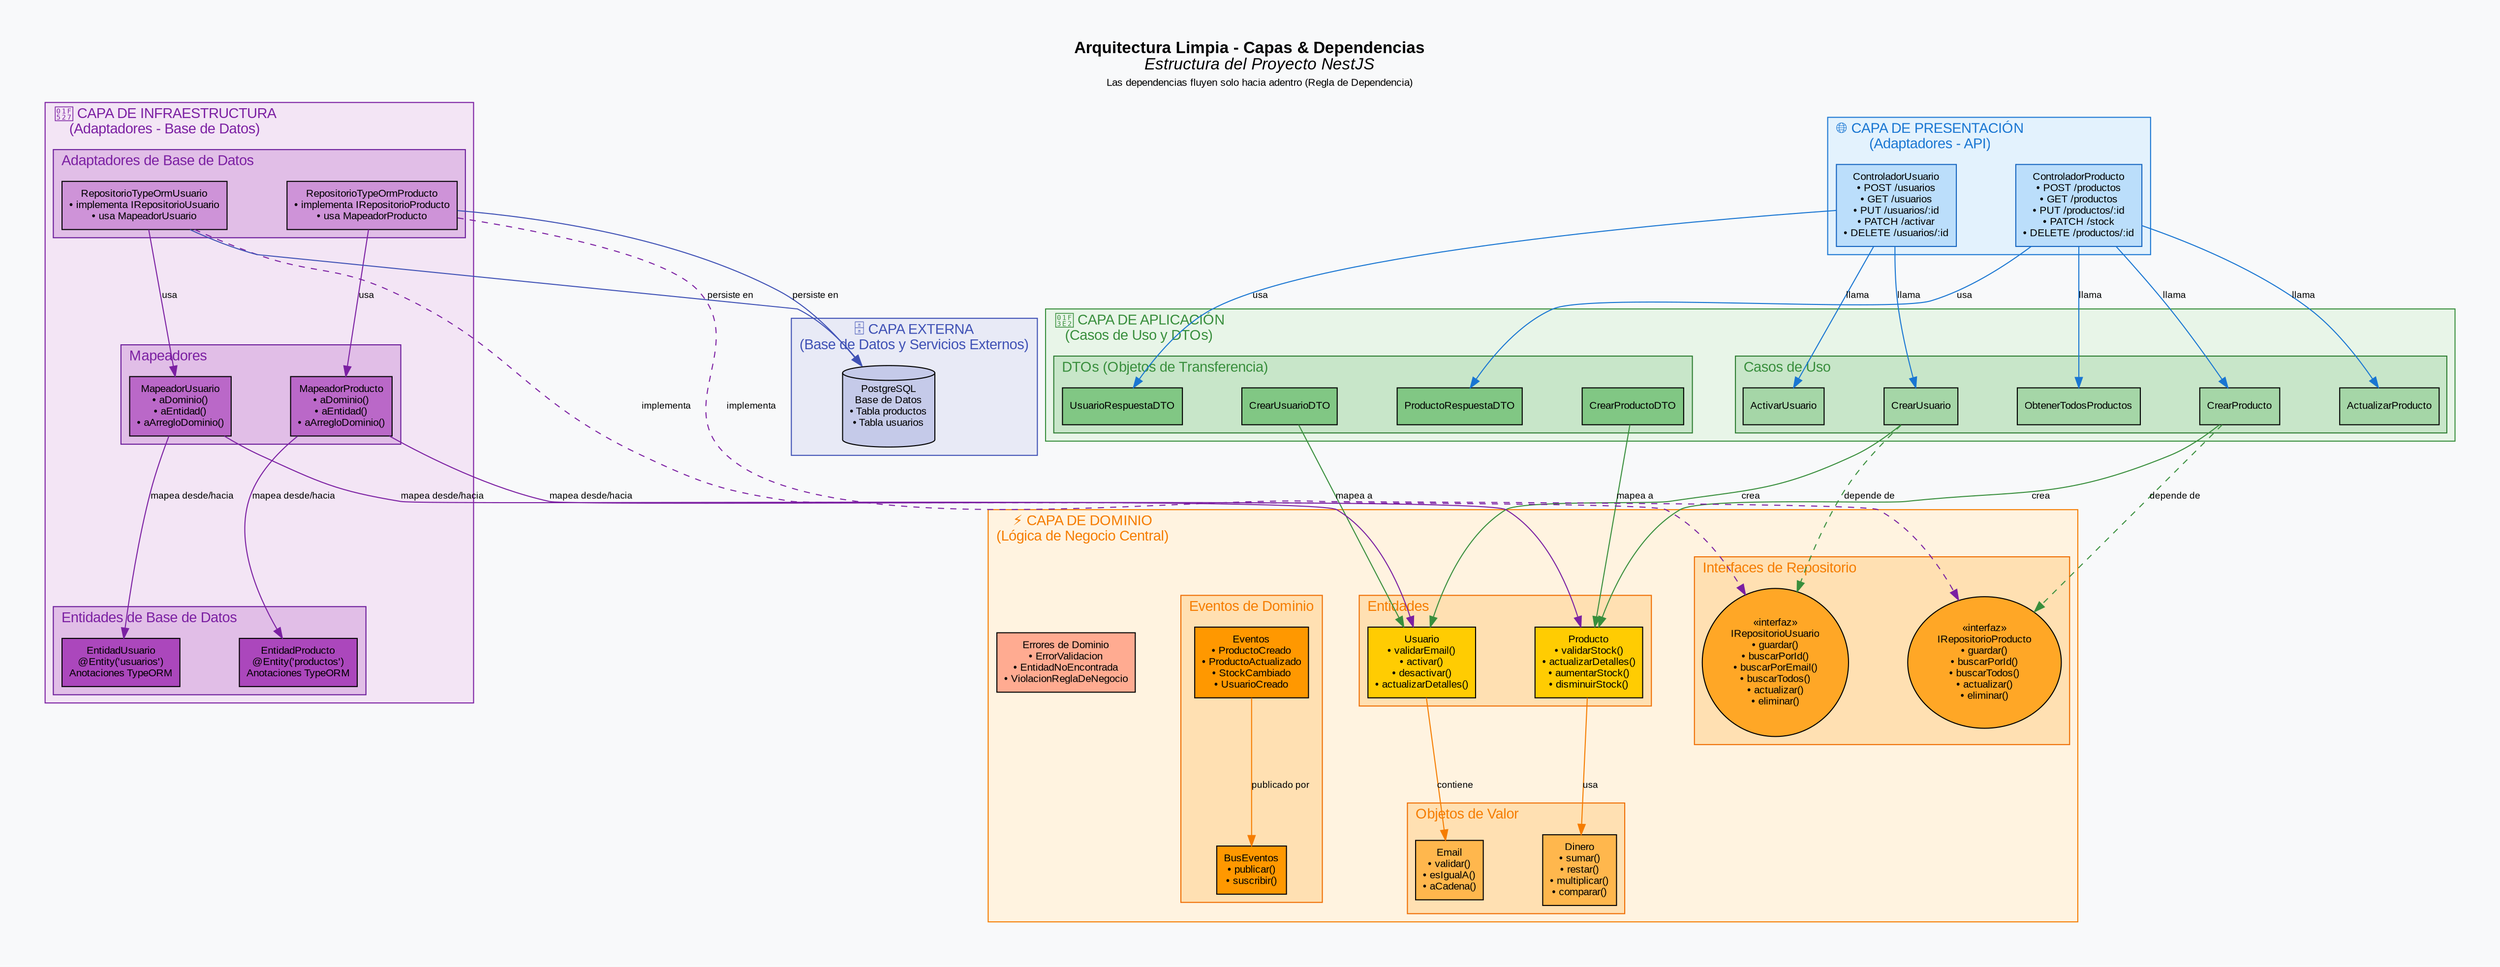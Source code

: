 digraph ArquitecturaLimpiaCapas {
    rankdir=TB;
    
    // Configuración global
    graph [
        fontname="Arial, sans-serif"
        fontsize=12
        bgcolor="#f8f9fa"
        style=filled
        pad=0.5
        nodesep=0.8
        ranksep=1.2
    ];
    
    node [
        fontname="Arial, sans-serif"
        fontsize=10
        style=filled
        shape=box
        margin=0.1
    ];
    
    edge [
        fontname="Arial, sans-serif"
        fontsize=9
        color="#666666"
    ];

    // Definición de capas con colores profesionales
    subgraph cluster_presentation {
        label="🌐 CAPA DE PRESENTACIÓN\n(Adaptadores - API)";
        style=filled;
        fillcolor="#e3f2fd";
        color="#1976d2";
        fontcolor="#1976d2";
        fontsize=14;
        labeljust="l";
        
        ProductController [
            label="ControladorProducto\n• POST /productos\n• GET /productos\n• PUT /productos/:id\n• PATCH /stock\n• DELETE /productos/:id"
            fillcolor="#bbdefb"
            color="#1565c0"
        ];
        
        UserController [
            label="ControladorUsuario\n• POST /usuarios\n• GET /usuarios\n• PUT /usuarios/:id\n• PATCH /activar\n• DELETE /usuarios/:id"
            fillcolor="#bbdefb"
            color="#1565c0"
        ];
    }

    subgraph cluster_application {
        label="🏢 CAPA DE APLICACIÓN\n(Casos de Uso y DTOs)";
        style=filled;
        fillcolor="#e8f5e8";
        color="#388e3c";
        fontcolor="#388e3c";
        fontsize=14;
        labeljust="l";
        
        // Casos de Uso
        subgraph cluster_usecases {
            label="Casos de Uso";
            style=filled;
            fillcolor="#c8e6c9";
            color="#2e7d32";
            
            CrearProducto [label="CrearProducto" fillcolor="#a5d6a7"];
            ObtenerTodosProductos [label="ObtenerTodosProductos" fillcolor="#a5d6a7"];
            ActualizarProducto [label="ActualizarProducto" fillcolor="#a5d6a7"];
            CrearUsuario [label="CrearUsuario" fillcolor="#a5d6a7"];
            ActivarUsuario [label="ActivarUsuario" fillcolor="#a5d6a7"];
        }
        
        // DTOs
        subgraph cluster_dtos {
            label="DTOs (Objetos de Transferencia)";
            style=filled;
            fillcolor="#c8e6c9";
            color="#2e7d32";
            
            CrearProductoDTO [label="CrearProductoDTO" fillcolor="#81c784"];
            ProductoRespuestaDTO [label="ProductoRespuestaDTO" fillcolor="#81c784"];
            CrearUsuarioDTO [label="CrearUsuarioDTO" fillcolor="#81c784"];
            UsuarioRespuestaDTO [label="UsuarioRespuestaDTO" fillcolor="#81c784"];
        }
    }

    subgraph cluster_domain {
        label="⚡ CAPA DE DOMINIO\n(Lógica de Negocio Central)";
        style=filled;
        fillcolor="#fff3e0";
        color="#f57c00";
        fontcolor="#f57c00";
        fontsize=14;
        labeljust="l";
        
        // Entidades
        subgraph cluster_entities {
            label="Entidades";
            style=filled;
            fillcolor="#ffe0b2";
            color="#ef6c00";
            
            Producto [
                label="Producto\n• validarStock()\n• actualizarDetalles()\n• aumentarStock()\n• disminuirStock()"
                fillcolor="#ffcc02"
            ];
            
            Usuario [
                label="Usuario\n• validarEmail()\n• activar()\n• desactivar()\n• actualizarDetalles()"
                fillcolor="#ffcc02"
            ];
        }
        
        // Objetos de Valor
        subgraph cluster_valueobjects {
            label="Objetos de Valor";
            style=filled;
            fillcolor="#ffe0b2";
            color="#ef6c00";
            
            Email [
                label="Email\n• validar()\n• esIgualA()\n• aCadena()"
                fillcolor="#ffb74d"
            ];
            
            Dinero [
                label="Dinero\n• sumar()\n• restar()\n• multiplicar()\n• comparar()"
                fillcolor="#ffb74d"
            ];
        }
        
        // Interfaces de Repositorio
        subgraph cluster_repositories {
            label="Interfaces de Repositorio";
            style=filled;
            fillcolor="#ffe0b2";
            color="#ef6c00";
            
            IRepositorioProducto [
                label="«interfaz»\nIRepositorioProducto\n• guardar()\n• buscarPorId()\n• buscarTodos()\n• actualizar()\n• eliminar()"
                fillcolor="#ffa726"
                shape=ellipse
            ];
            
            IRepositorioUsuario [
                label="«interfaz»\nIRepositorioUsuario\n• guardar()\n• buscarPorId()\n• buscarPorEmail()\n• buscarTodos()\n• actualizar()\n• eliminar()"
                fillcolor="#ffa726"
                shape=ellipse
            ];
        }
        
        // Eventos
        subgraph cluster_events {
            label="Eventos de Dominio";
            style=filled;
            fillcolor="#ffe0b2";
            color="#ef6c00";
            
            EventosDominio [
                label="Eventos\n• ProductoCreado\n• ProductoActualizado\n• StockCambiado\n• UsuarioCreado"
                fillcolor="#ff9800"
            ];
            
            BusEventos [
                label="BusEventos\n• publicar()\n• suscribir()"
                fillcolor="#ff9800"
            ];
        }
        
        // Errores
        ErroresDominio [
            label="Errores de Dominio\n• ErrorValidacion\n• EntidadNoEncontrada\n• ViolacionReglaDeNegocio"
            fillcolor="#ffab91"
        ];
    }

    subgraph cluster_infrastructure {
        label="🔧 CAPA DE INFRAESTRUCTURA\n(Adaptadores - Base de Datos)";
        style=filled;
        fillcolor="#f3e5f5";
        color="#7b1fa2";
        fontcolor="#7b1fa2";
        fontsize=14;
        labeljust="l";
        
        // Adaptadores de Base de Datos
        subgraph cluster_db {
            label="Adaptadores de Base de Datos";
            style=filled;
            fillcolor="#e1bee7";
            color="#6a1b9a";
            
            RepositorioTypeOrmProducto [
                label="RepositorioTypeOrmProducto\n• implementa IRepositorioProducto\n• usa MapeadorProducto"
                fillcolor="#ce93d8"
            ];
            
            RepositorioTypeOrmUsuario [
                label="RepositorioTypeOrmUsuario\n• implementa IRepositorioUsuario\n• usa MapeadorUsuario"
                fillcolor="#ce93d8"
            ];
        }
        
        // Mapeadores
        subgraph cluster_mappers {
            label="Mapeadores";
            style=filled;
            fillcolor="#e1bee7";
            color="#6a1b9a";
            
            MapeadorProducto [
                label="MapeadorProducto\n• aDominio()\n• aEntidad()\n• aArregloDominio()"
                fillcolor="#ba68c8"
            ];
            
            MapeadorUsuario [
                label="MapeadorUsuario\n• aDominio()\n• aEntidad()\n• aArregloDominio()"
                fillcolor="#ba68c8"
            ];
        }
        
        // Entidades de Base de Datos
        subgraph cluster_entities_db {
            label="Entidades de Base de Datos";
            style=filled;
            fillcolor="#e1bee7";
            color="#6a1b9a";
            
            EntidadProducto [
                label="EntidadProducto\n@Entity('productos')\nAnotaciones TypeORM"
                fillcolor="#ab47bc"
            ];
            
            EntidadUsuario [
                label="EntidadUsuario\n@Entity('usuarios')\nAnotaciones TypeORM"
                fillcolor="#ab47bc"
            ];
        }
    }

    subgraph cluster_external {
        label="🗄️ CAPA EXTERNA\n(Base de Datos y Servicios Externos)";
        style=filled;
        fillcolor="#e8eaf6";
        color="#3f51b5";
        fontcolor="#3f51b5";
        fontsize=14;
        labeljust="l";
        
        PostgreSQL [
            label="PostgreSQL\nBase de Datos\n• Tabla productos\n• Tabla usuarios"
            fillcolor="#c5cae9"
            shape=cylinder
        ];
    }

    // Definir dependencias entre capas (solo hacia adentro)
    
    // Presentación -> Aplicación
    ProductController -> CrearProducto [label="llama" color="#1976d2"];
    ProductController -> ObtenerTodosProductos [label="llama" color="#1976d2"];
    ProductController -> ActualizarProducto [label="llama" color="#1976d2"];
    ProductController -> ProductoRespuestaDTO [label="usa" color="#1976d2"];
    
    UserController -> CrearUsuario [label="llama" color="#1976d2"];
    UserController -> ActivarUsuario [label="llama" color="#1976d2"];
    UserController -> UsuarioRespuestaDTO [label="usa" color="#1976d2"];

    // Aplicación -> Dominio
    CrearProducto -> Producto [label="crea" color="#388e3c"];
    CrearProducto -> IRepositorioProducto [label="depende de" color="#388e3c" style=dashed];
    CrearUsuario -> Usuario [label="crea" color="#388e3c"];
    CrearUsuario -> IRepositorioUsuario [label="depende de" color="#388e3c" style=dashed];
    
    CrearProductoDTO -> Producto [label="mapea a" color="#388e3c"];
    CrearUsuarioDTO -> Usuario [label="mapea a" color="#388e3c"];

    // Relaciones internas del dominio
    Usuario -> Email [label="contiene" color="#f57c00"];
    Producto -> Dinero [label="usa" color="#f57c00"];
    EventosDominio -> BusEventos [label="publicado por" color="#f57c00"];

    // Infraestructura -> Dominio (implementa)
    RepositorioTypeOrmProducto -> IRepositorioProducto [label="implementa" color="#7b1fa2" style=dashed];
    RepositorioTypeOrmUsuario -> IRepositorioUsuario [label="implementa" color="#7b1fa2" style=dashed];
    
    // Infraestructura interna
    RepositorioTypeOrmProducto -> MapeadorProducto [label="usa" color="#7b1fa2"];
    RepositorioTypeOrmUsuario -> MapeadorUsuario [label="usa" color="#7b1fa2"];
    MapeadorProducto -> Producto [label="mapea desde/hacia" color="#7b1fa2"];
    MapeadorProducto -> EntidadProducto [label="mapea desde/hacia" color="#7b1fa2"];
    MapeadorUsuario -> Usuario [label="mapea desde/hacia" color="#7b1fa2"];
    MapeadorUsuario -> EntidadUsuario [label="mapea desde/hacia" color="#7b1fa2"];

    // Externa
    RepositorioTypeOrmProducto -> PostgreSQL [label="persiste en" color="#3f51b5"];
    RepositorioTypeOrmUsuario -> PostgreSQL [label="persiste en" color="#3f51b5"];

    // Título del diagrama
    labelloc="t";
    label=<<B>Arquitectura Limpia - Capas &amp; Dependencias</B><BR/>
    <I>Estructura del Proyecto NestJS</I><BR/>
    <FONT POINT-SIZE="10">Las dependencias fluyen solo hacia adentro (Regla de Dependencia)</FONT>>;
    fontsize=16;
}
